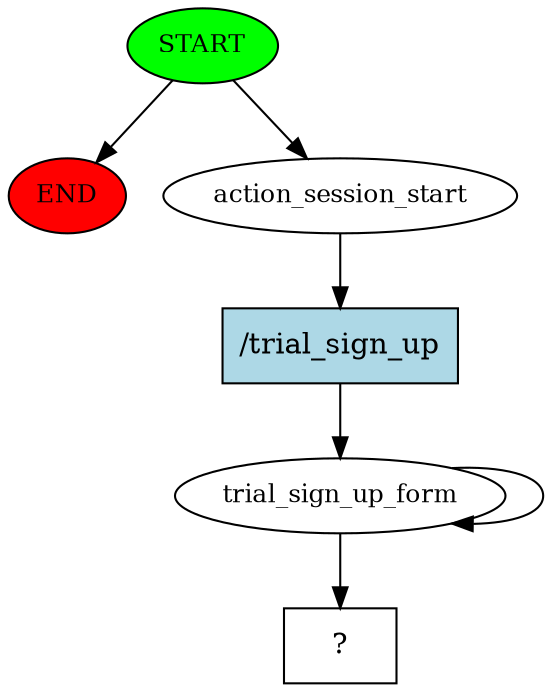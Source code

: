 digraph  {
0 [class="start active", fillcolor=green, fontsize=12, label=START, style=filled];
"-1" [class=end, fillcolor=red, fontsize=12, label=END, style=filled];
1 [class=active, fontsize=12, label=action_session_start];
2 [class=active, fontsize=12, label=trial_sign_up_form];
7 [class="intent dashed active", label="  ?  ", shape=rect];
8 [class="intent active", fillcolor=lightblue, label="/trial_sign_up", shape=rect, style=filled];
0 -> "-1"  [class="", key=NONE, label=""];
0 -> 1  [class=active, key=NONE, label=""];
1 -> 8  [class=active, key=0];
2 -> 2  [class=active, key=NONE, label=""];
2 -> 7  [class=active, key=NONE, label=""];
8 -> 2  [class=active, key=0];
}
